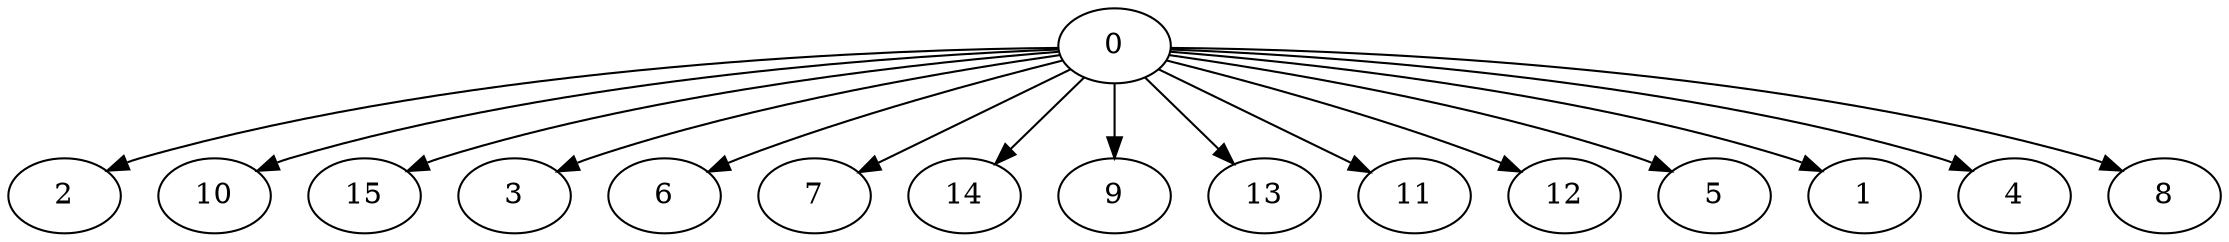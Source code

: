 digraph "Fork_Nodes_16_CCR_9.99_WeightType_Random#4_Homogeneous-2" {
0 [Weight=3];
2 [Weight=10];
10 [Weight=10];
15 [Weight=10];
3 [Weight=8];
6 [Weight=8];
7 [Weight=8];
14 [Weight=8];
9 [Weight=5];
13 [Weight=5];
11 [Weight=4];
12 [Weight=4];
5 [Weight=3];
1 [Weight=2];
4 [Weight=2];
8 [Weight=2];
0 -> 8 [Weight=38];
0 -> 14 [Weight=66];
0 -> 4 [Weight=84];
0 -> 10 [Weight=56];
0 -> 2 [Weight=84];
0 -> 5 [Weight=94];
0 -> 13 [Weight=75];
0 -> 6 [Weight=38];
0 -> 9 [Weight=19];
0 -> 11 [Weight=56];
0 -> 12 [Weight=56];
0 -> 1 [Weight=28];
0 -> 7 [Weight=56];
0 -> 3 [Weight=75];
0 -> 15 [Weight=94];
}
